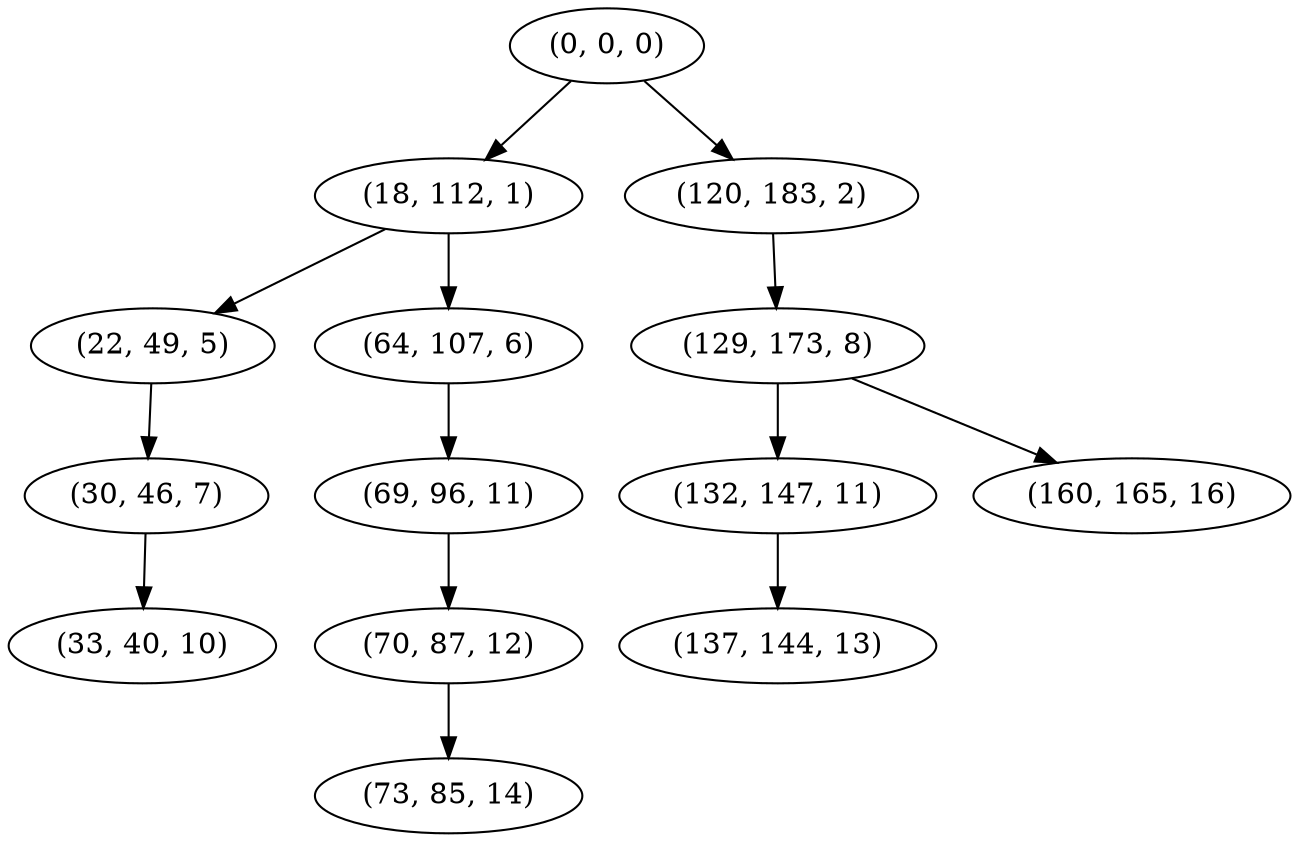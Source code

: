 digraph tree {
    "(0, 0, 0)";
    "(18, 112, 1)";
    "(22, 49, 5)";
    "(30, 46, 7)";
    "(33, 40, 10)";
    "(64, 107, 6)";
    "(69, 96, 11)";
    "(70, 87, 12)";
    "(73, 85, 14)";
    "(120, 183, 2)";
    "(129, 173, 8)";
    "(132, 147, 11)";
    "(137, 144, 13)";
    "(160, 165, 16)";
    "(0, 0, 0)" -> "(18, 112, 1)";
    "(0, 0, 0)" -> "(120, 183, 2)";
    "(18, 112, 1)" -> "(22, 49, 5)";
    "(18, 112, 1)" -> "(64, 107, 6)";
    "(22, 49, 5)" -> "(30, 46, 7)";
    "(30, 46, 7)" -> "(33, 40, 10)";
    "(64, 107, 6)" -> "(69, 96, 11)";
    "(69, 96, 11)" -> "(70, 87, 12)";
    "(70, 87, 12)" -> "(73, 85, 14)";
    "(120, 183, 2)" -> "(129, 173, 8)";
    "(129, 173, 8)" -> "(132, 147, 11)";
    "(129, 173, 8)" -> "(160, 165, 16)";
    "(132, 147, 11)" -> "(137, 144, 13)";
}
